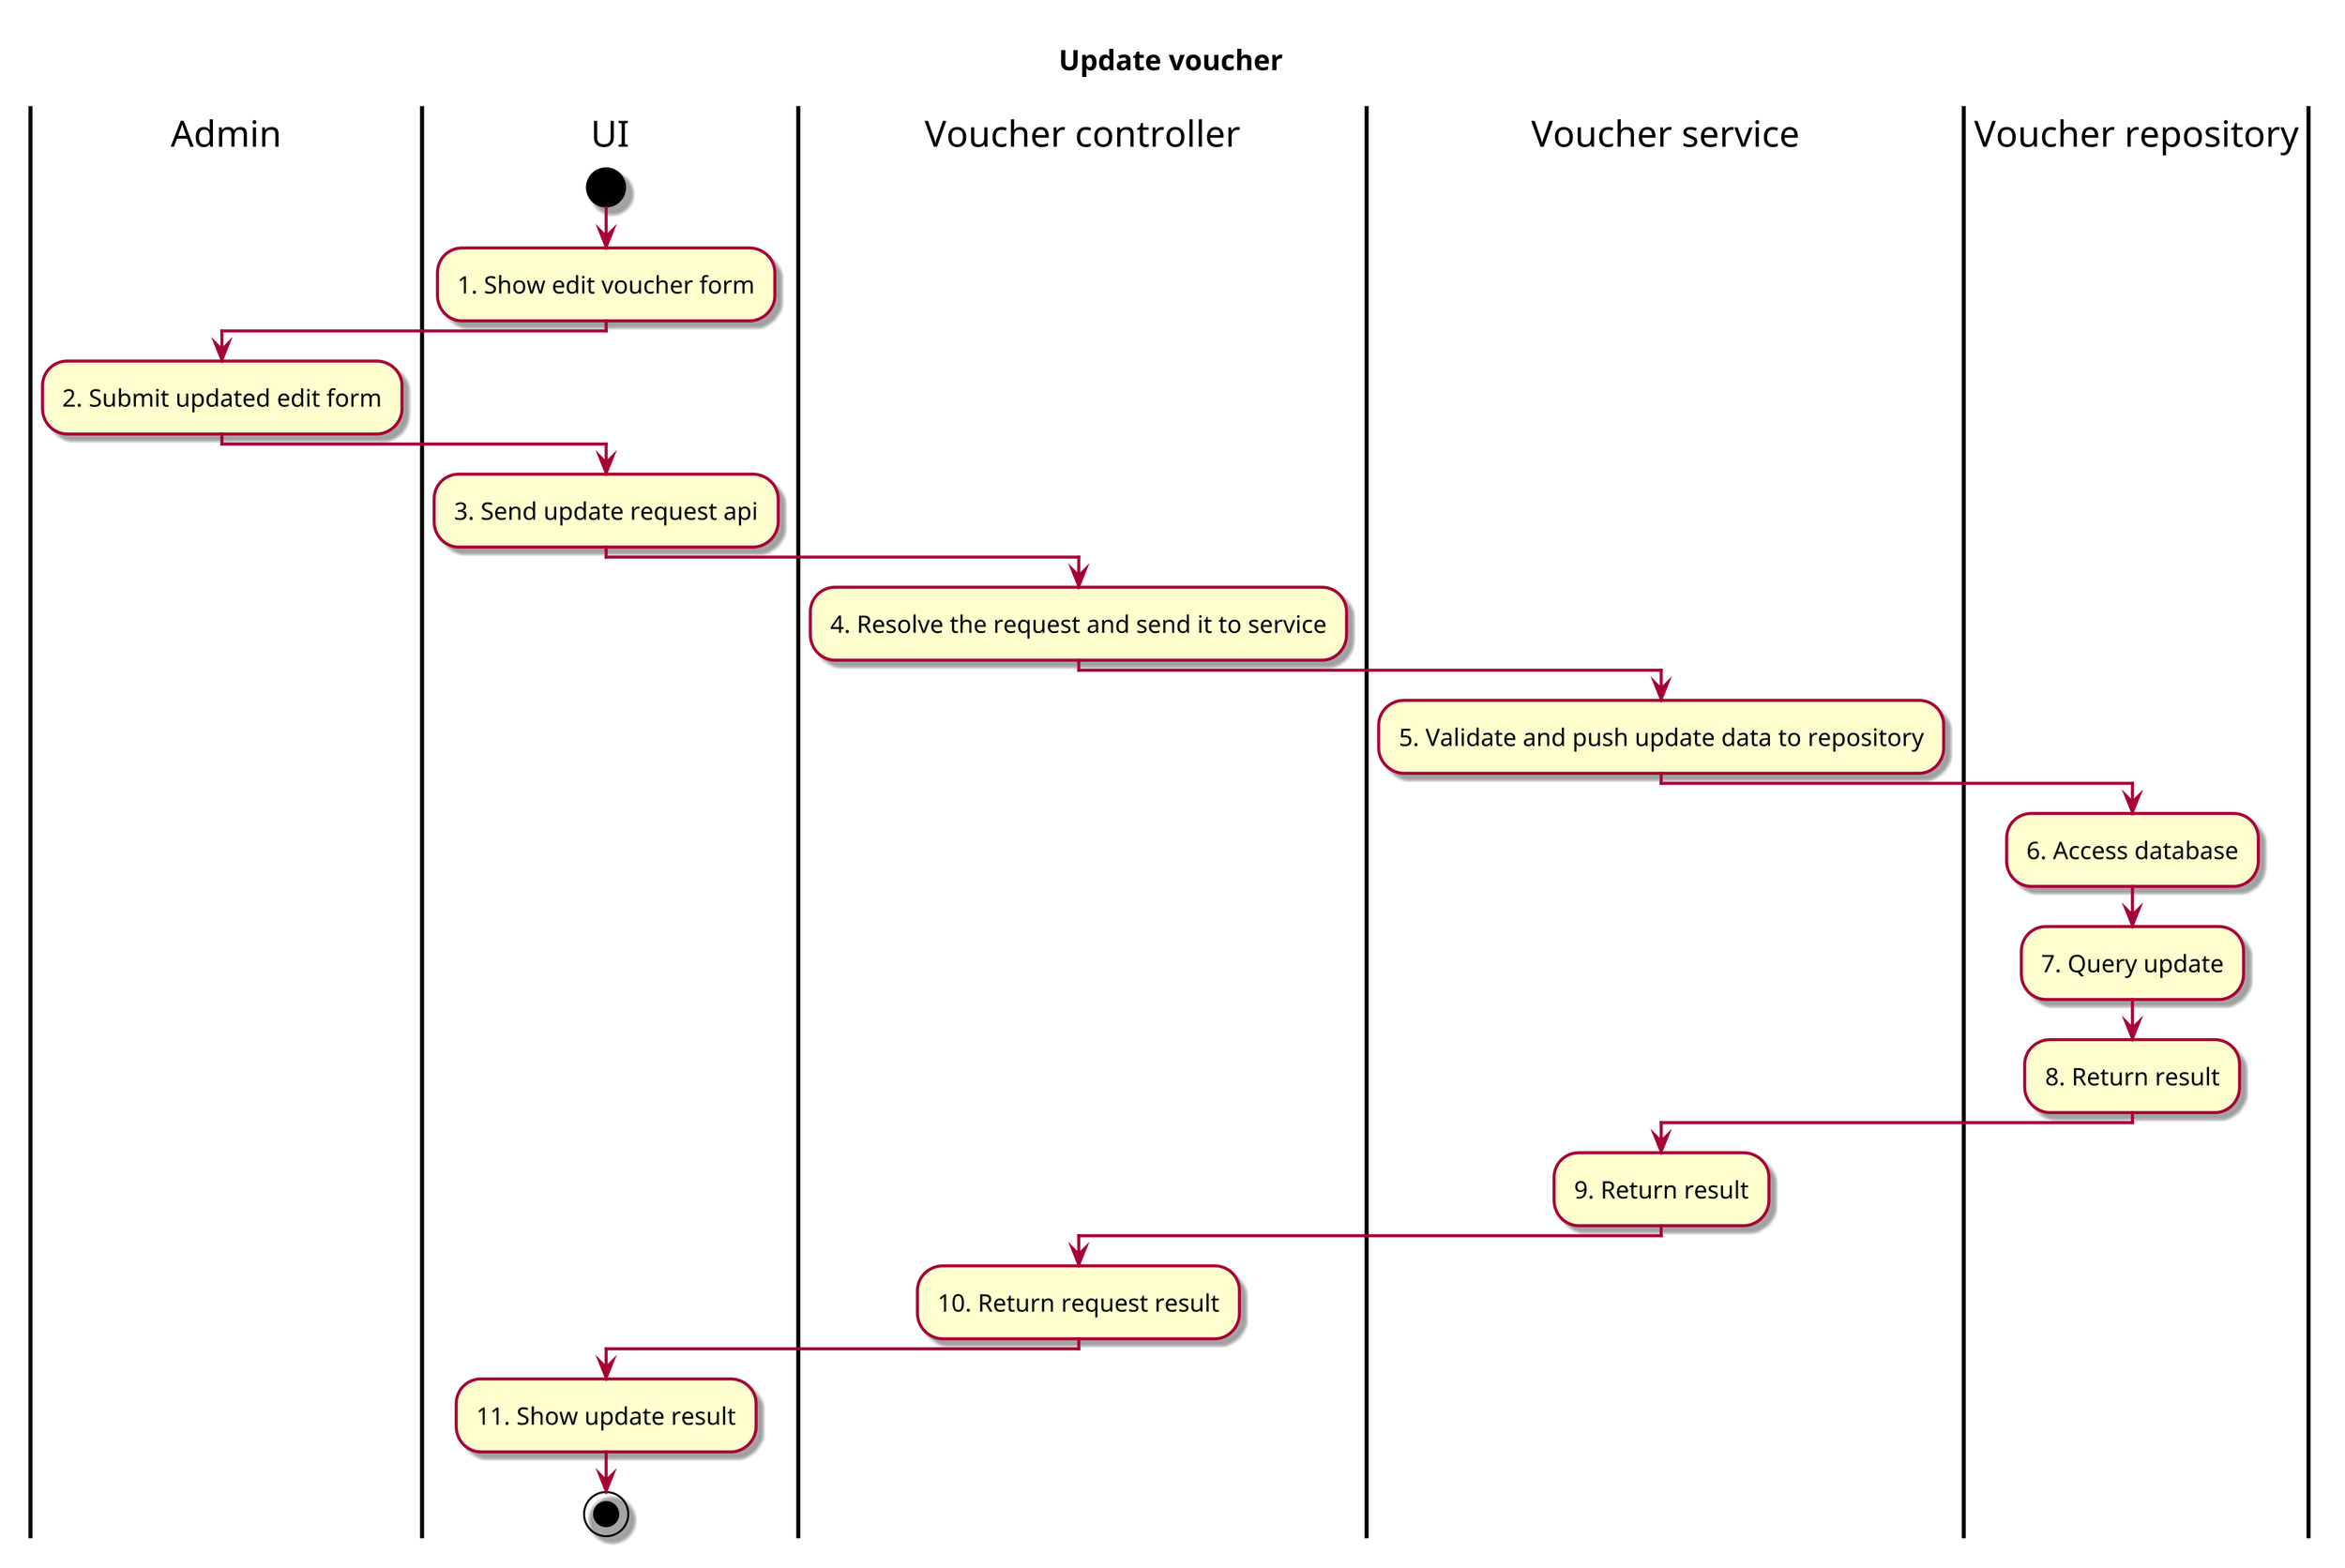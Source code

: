 @startuml ActUpdate voucher
skin rose
!pragma useVerticalIf on
scale 3

title "Update voucher"

|Admin|
|UI|
start
    :1. Show edit voucher form;
    |Admin|
    :2. Submit updated edit form;
    |UI|
    :3. Send update request api;
    |Voucher controller|
    :4. Resolve the request and send it to service;
    |Voucher service|
    :5. Validate and push update data to repository;
    |Voucher repository|
    :6. Access database;
    :7. Query update;
    :8. Return result;
    |Voucher service|
    :9. Return result;
    |Voucher controller|
    :10. Return request result;
    |UI|
    :11. Show update result;
stop




@enduml
